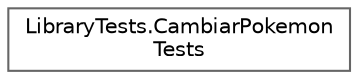 digraph "Graphical Class Hierarchy"
{
 // INTERACTIVE_SVG=YES
 // LATEX_PDF_SIZE
  bgcolor="transparent";
  edge [fontname=Helvetica,fontsize=10,labelfontname=Helvetica,labelfontsize=10];
  node [fontname=Helvetica,fontsize=10,shape=box,height=0.2,width=0.4];
  rankdir="LR";
  Node0 [id="Node000000",label="LibraryTests.CambiarPokemon\lTests",height=0.2,width=0.4,color="grey40", fillcolor="white", style="filled",URL="$classLibraryTests_1_1CambiarPokemonTests.html",tooltip="Esta es la clase CambiarPokemonTests. Se encarga de comprobar sus funcionalidades."];
}
